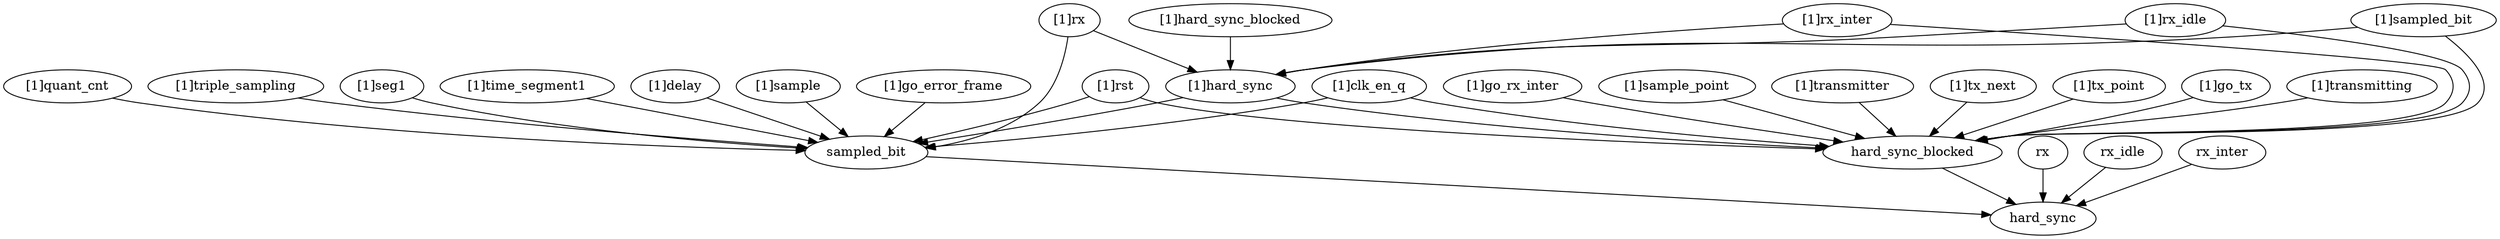 strict digraph "" {
	"[1]rst"	 [complexity=7,
		importance=0.381434015989,
		rank=0.0544905737127];
	sampled_bit	 [complexity=6,
		importance=0.102459845588,
		rank=0.0170766409313];
	"[1]rst" -> sampled_bit;
	hard_sync_blocked	 [complexity=6,
		importance=0.123097940912,
		rank=0.0205163234854];
	"[1]rst" -> hard_sync_blocked;
	"[1]rx_inter"	 [complexity=19,
		importance=0.313797366254,
		rank=0.0165156508555];
	"[1]hard_sync"	 [complexity=13,
		importance=0.301657173002,
		rank=0.0232043979232];
	"[1]rx_inter" -> "[1]hard_sync";
	"[1]rx_inter" -> hard_sync_blocked;
	"[1]triple_sampling"	 [complexity=7,
		importance=0.217059884428,
		rank=0.0310085549183];
	"[1]triple_sampling" -> sampled_bit;
	"[1]go_rx_inter"	 [complexity=11,
		importance=0.135238134165,
		rank=0.0122943758331];
	"[1]go_rx_inter" -> hard_sync_blocked;
	"[1]rx_idle"	 [complexity=19,
		importance=0.313797366254,
		rank=0.0165156508555];
	"[1]rx_idle" -> "[1]hard_sync";
	"[1]rx_idle" -> hard_sync_blocked;
	"[1]seg1"	 [complexity=10,
		importance=0.225581142044,
		rank=0.0225581142044];
	"[1]seg1" -> sampled_bit;
	"[1]time_segment1"	 [complexity=10,
		importance=0.217059884428,
		rank=0.0217059884428];
	"[1]time_segment1" -> sampled_bit;
	"[1]delay"	 [complexity=10,
		importance=0.26841312762,
		rank=0.026841312762];
	"[1]delay" -> sampled_bit;
	rx	 [complexity=6,
		importance=0.0676014844296,
		rank=0.0112669140716];
	hard_sync	 [complexity=0,
		importance=0.0554612911774,
		rank=0.0];
	rx -> hard_sync;
	sampled_bit -> hard_sync;
	"[1]sample_point"	 [complexity=11,
		importance=0.160940369228,
		rank=0.0146309426571];
	"[1]sample_point" -> hard_sync_blocked;
	"[1]hard_sync" -> sampled_bit;
	"[1]hard_sync" -> hard_sync_blocked;
	"[1]sample"	 [complexity=14,
		importance=0.120637358004,
		rank=0.00861695414314];
	"[1]sample" -> sampled_bit;
	"[1]hard_sync_blocked"	 [complexity=19,
		importance=0.369293822737,
		rank=0.0194365169862];
	"[1]hard_sync_blocked" -> "[1]hard_sync";
	hard_sync_blocked -> hard_sync;
	"[1]transmitter"	 [complexity=13,
		importance=0.258336075077,
		rank=0.0198720057751];
	"[1]transmitter" -> hard_sync_blocked;
	rx_idle	 [complexity=6,
		importance=0.0676014844296,
		rank=0.0112669140716];
	rx_idle -> hard_sync;
	"[1]tx_next"	 [complexity=13,
		importance=0.258336075077,
		rank=0.0198720057751];
	"[1]tx_next" -> hard_sync_blocked;
	"[1]sampled_bit"	 [complexity=19,
		importance=0.348655727413,
		rank=0.0183503014428];
	"[1]sampled_bit" -> "[1]hard_sync";
	"[1]sampled_bit" -> hard_sync_blocked;
	"[1]tx_point"	 [complexity=13,
		importance=0.279299349655,
		rank=0.0214845653581];
	"[1]tx_point" -> hard_sync_blocked;
	rx_inter	 [complexity=6,
		importance=0.0676014844296,
		rank=0.0112669140716];
	rx_inter -> hard_sync;
	"[1]go_tx"	 [complexity=13,
		importance=0.258336075077,
		rank=0.0198720057751];
	"[1]go_tx" -> hard_sync_blocked;
	"[1]transmitting"	 [complexity=13,
		importance=0.258336075077,
		rank=0.0198720057751];
	"[1]transmitting" -> hard_sync_blocked;
	"[1]go_error_frame"	 [complexity=7,
		importance=0.217059884428,
		rank=0.0310085549183];
	"[1]go_error_frame" -> sampled_bit;
	"[1]rx"	 [complexity=19,
		importance=0.313797366254,
		rank=0.0165156508555];
	"[1]rx" -> sampled_bit;
	"[1]rx" -> "[1]hard_sync";
	"[1]clk_en_q"	 [complexity=13,
		importance=0.264054546737,
		rank=0.0203118882106];
	"[1]clk_en_q" -> sampled_bit;
	"[1]clk_en_q" -> hard_sync_blocked;
	"[1]quant_cnt"	 [complexity=10,
		importance=0.233518490115,
		rank=0.0233518490115];
	"[1]quant_cnt" -> sampled_bit;
}

